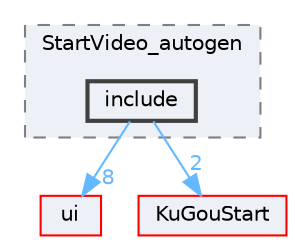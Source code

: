 digraph "include"
{
 // LATEX_PDF_SIZE
  bgcolor="transparent";
  edge [fontname=Helvetica,fontsize=10,labelfontname=Helvetica,labelfontsize=10];
  node [fontname=Helvetica,fontsize=10,shape=box,height=0.2,width=0.4];
  compound=true
  subgraph clusterdir_ca23c7db7bad3cd4cd28821ffba12cfd {
    graph [ bgcolor="#edf0f7", pencolor="grey50", label="StartVideo_autogen", fontname=Helvetica,fontsize=10 style="filled,dashed", URL="dir_ca23c7db7bad3cd4cd28821ffba12cfd.html",tooltip=""]
  dir_8ab60eee09ee78125f4c31c81f786f3e [label="include", fillcolor="#edf0f7", color="grey25", style="filled,bold", URL="dir_8ab60eee09ee78125f4c31c81f786f3e.html",tooltip=""];
  }
  dir_1788f8309b1a812dcb800a185471cf6c [label="ui", fillcolor="#edf0f7", color="red", style="filled", URL="dir_1788f8309b1a812dcb800a185471cf6c.html",tooltip=""];
  dir_e60601b218beddc6af0778ac41ea9cb2 [label="KuGouStart", fillcolor="#edf0f7", color="red", style="filled", URL="dir_e60601b218beddc6af0778ac41ea9cb2.html",tooltip=""];
  dir_8ab60eee09ee78125f4c31c81f786f3e->dir_1788f8309b1a812dcb800a185471cf6c [headlabel="8", labeldistance=1.5 headhref="dir_000152_000351.html" href="dir_000152_000351.html" color="steelblue1" fontcolor="steelblue1"];
  dir_8ab60eee09ee78125f4c31c81f786f3e->dir_e60601b218beddc6af0778ac41ea9cb2 [headlabel="2", labeldistance=1.5 headhref="dir_000152_000172.html" href="dir_000152_000172.html" color="steelblue1" fontcolor="steelblue1"];
}
